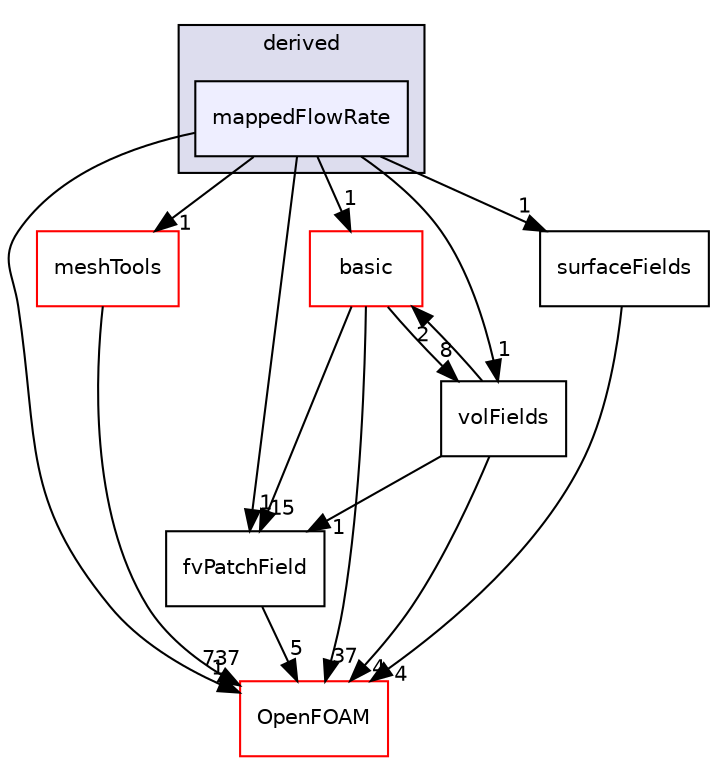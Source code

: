 digraph "src/finiteVolume/fields/fvPatchFields/derived/mappedFlowRate" {
  bgcolor=transparent;
  compound=true
  node [ fontsize="10", fontname="Helvetica"];
  edge [ labelfontsize="10", labelfontname="Helvetica"];
  subgraph clusterdir_ece9aa6b5af9a7776a75b0c1993b0910 {
    graph [ bgcolor="#ddddee", pencolor="black", label="derived" fontname="Helvetica", fontsize="10", URL="dir_ece9aa6b5af9a7776a75b0c1993b0910.html"]
  dir_8d53303afe6a9c6e08e911a706600883 [shape=box, label="mappedFlowRate", style="filled", fillcolor="#eeeeff", pencolor="black", URL="dir_8d53303afe6a9c6e08e911a706600883.html"];
  }
  dir_546b14c9025d30bb5b92fa069dbdd82c [shape=box label="basic" color="red" URL="dir_546b14c9025d30bb5b92fa069dbdd82c.html"];
  dir_ae30ad0bef50cf391b24c614251bb9fd [shape=box label="meshTools" color="red" URL="dir_ae30ad0bef50cf391b24c614251bb9fd.html"];
  dir_6b9423849569a7ee618201e7cfce9eaa [shape=box label="fvPatchField" URL="dir_6b9423849569a7ee618201e7cfce9eaa.html"];
  dir_bd8bf7fa65467c460a50eacc456ce356 [shape=box label="volFields" URL="dir_bd8bf7fa65467c460a50eacc456ce356.html"];
  dir_c5473ff19b20e6ec4dfe5c310b3778a8 [shape=box label="OpenFOAM" color="red" URL="dir_c5473ff19b20e6ec4dfe5c310b3778a8.html"];
  dir_606ba9250f9107f82f779cbd3e87c3a5 [shape=box label="surfaceFields" URL="dir_606ba9250f9107f82f779cbd3e87c3a5.html"];
  dir_546b14c9025d30bb5b92fa069dbdd82c->dir_6b9423849569a7ee618201e7cfce9eaa [headlabel="15", labeldistance=1.5 headhref="dir_000939_001042.html"];
  dir_546b14c9025d30bb5b92fa069dbdd82c->dir_bd8bf7fa65467c460a50eacc456ce356 [headlabel="8", labeldistance=1.5 headhref="dir_000939_001063.html"];
  dir_546b14c9025d30bb5b92fa069dbdd82c->dir_c5473ff19b20e6ec4dfe5c310b3778a8 [headlabel="37", labeldistance=1.5 headhref="dir_000939_001897.html"];
  dir_ae30ad0bef50cf391b24c614251bb9fd->dir_c5473ff19b20e6ec4dfe5c310b3778a8 [headlabel="737", labeldistance=1.5 headhref="dir_001751_001897.html"];
  dir_6b9423849569a7ee618201e7cfce9eaa->dir_c5473ff19b20e6ec4dfe5c310b3778a8 [headlabel="5", labeldistance=1.5 headhref="dir_001042_001897.html"];
  dir_bd8bf7fa65467c460a50eacc456ce356->dir_546b14c9025d30bb5b92fa069dbdd82c [headlabel="2", labeldistance=1.5 headhref="dir_001063_000939.html"];
  dir_bd8bf7fa65467c460a50eacc456ce356->dir_6b9423849569a7ee618201e7cfce9eaa [headlabel="1", labeldistance=1.5 headhref="dir_001063_001042.html"];
  dir_bd8bf7fa65467c460a50eacc456ce356->dir_c5473ff19b20e6ec4dfe5c310b3778a8 [headlabel="4", labeldistance=1.5 headhref="dir_001063_001897.html"];
  dir_606ba9250f9107f82f779cbd3e87c3a5->dir_c5473ff19b20e6ec4dfe5c310b3778a8 [headlabel="4", labeldistance=1.5 headhref="dir_001062_001897.html"];
  dir_8d53303afe6a9c6e08e911a706600883->dir_546b14c9025d30bb5b92fa069dbdd82c [headlabel="1", labeldistance=1.5 headhref="dir_000996_000939.html"];
  dir_8d53303afe6a9c6e08e911a706600883->dir_ae30ad0bef50cf391b24c614251bb9fd [headlabel="1", labeldistance=1.5 headhref="dir_000996_001751.html"];
  dir_8d53303afe6a9c6e08e911a706600883->dir_6b9423849569a7ee618201e7cfce9eaa [headlabel="1", labeldistance=1.5 headhref="dir_000996_001042.html"];
  dir_8d53303afe6a9c6e08e911a706600883->dir_bd8bf7fa65467c460a50eacc456ce356 [headlabel="1", labeldistance=1.5 headhref="dir_000996_001063.html"];
  dir_8d53303afe6a9c6e08e911a706600883->dir_c5473ff19b20e6ec4dfe5c310b3778a8 [headlabel="1", labeldistance=1.5 headhref="dir_000996_001897.html"];
  dir_8d53303afe6a9c6e08e911a706600883->dir_606ba9250f9107f82f779cbd3e87c3a5 [headlabel="1", labeldistance=1.5 headhref="dir_000996_001062.html"];
}
